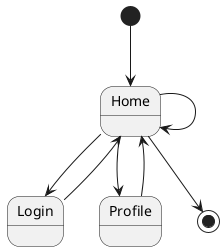 @startuml

[*] --> Home
Home --> Login
Home --> Home

Home --> Profile
Profile --> Home

Login --> Home
Home --> [*]

@enduml
